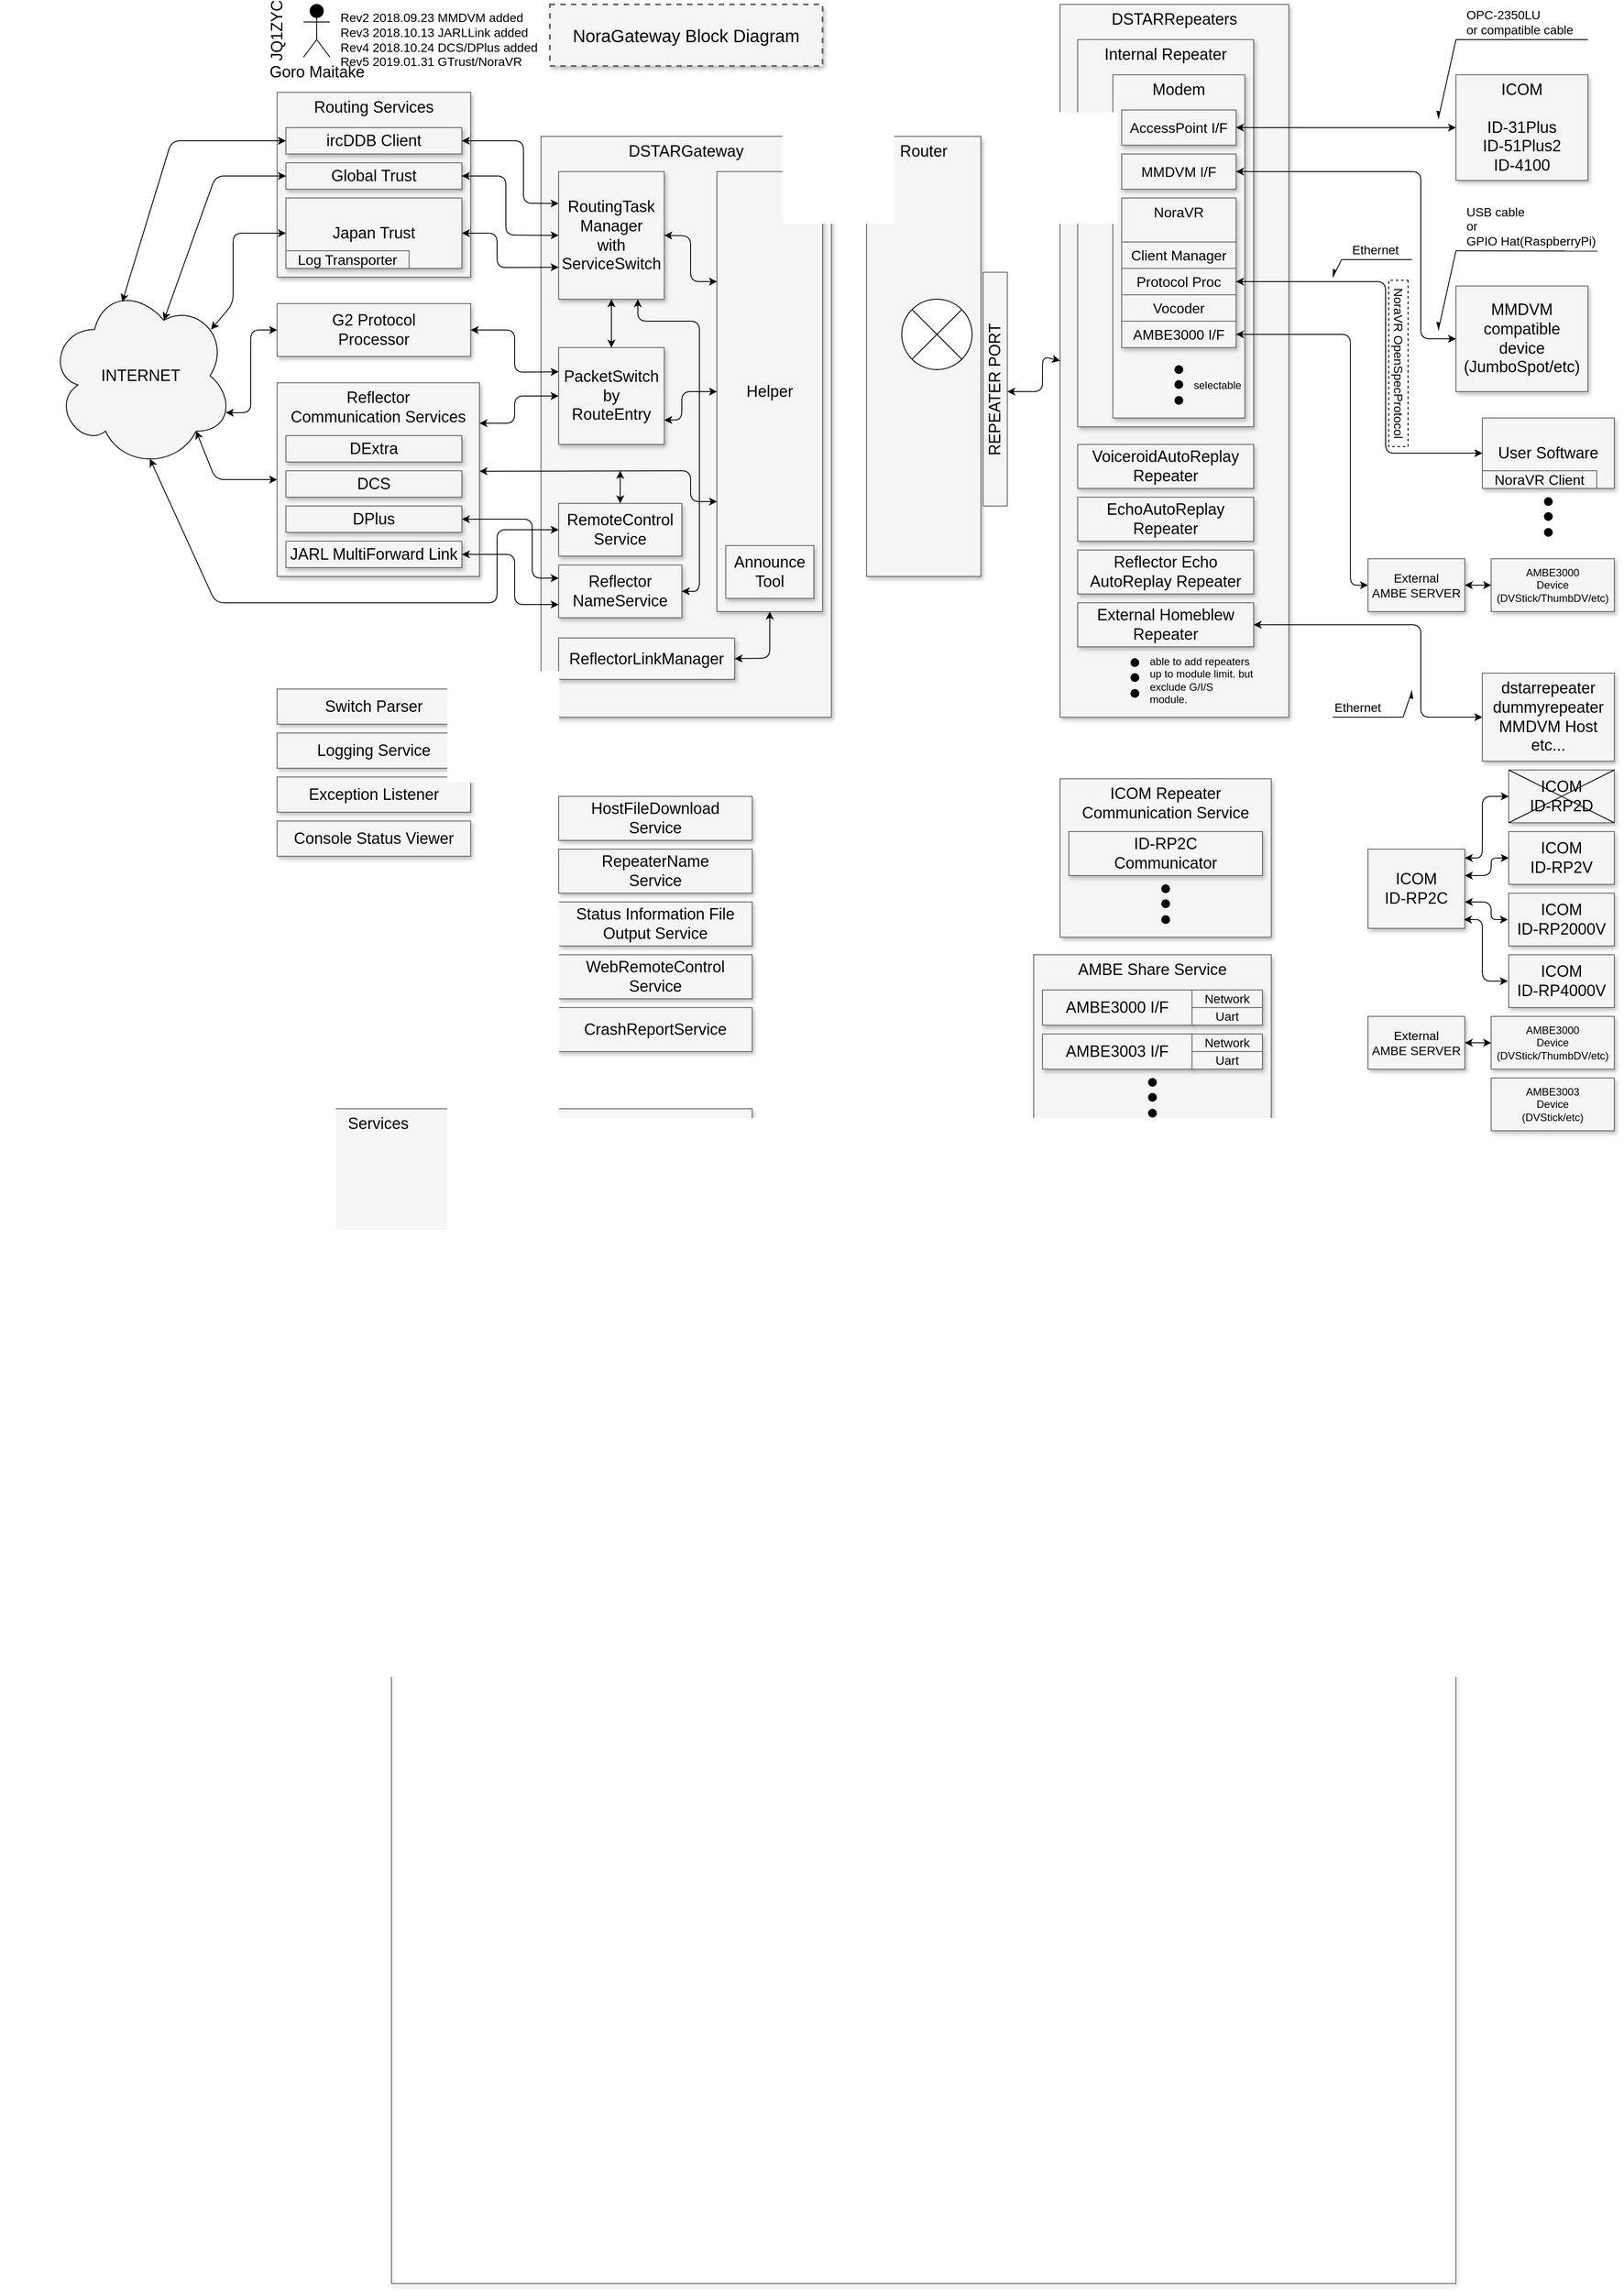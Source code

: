 <mxfile version="13.7.9" type="device"><diagram id="fB9SPFh7h43cy-LgVCCO" name="Page-1"><mxGraphModel dx="1718" dy="986" grid="1" gridSize="10" guides="1" tooltips="1" connect="1" arrows="1" fold="1" page="1" pageScale="1" pageWidth="1654" pageHeight="1169" math="0" shadow="0"><root><mxCell id="0"/><mxCell id="1" parent="0"/><mxCell id="DohIdb-p0SRx198ApVVP-111" value="Services" style="whiteSpace=wrap;html=1;shadow=1;fontSize=18;fillColor=#f5f5f5;strokeColor=#666666;verticalAlign=top;" parent="1" vertex="1"><mxGeometry x="620" y="1755" width="850" height="480" as="geometry"/></mxCell><mxCell id="DohIdb-p0SRx198ApVVP-1" value="Goro Maitake" style="shape=umlActor;verticalLabelPosition=bottom;labelBackgroundColor=#ffffff;verticalAlign=top;html=1;outlineConnect=0;fillColor=#000000;fontSize=18;align=center;" parent="1" vertex="1"><mxGeometry x="960" y="500" width="30" height="60" as="geometry"/></mxCell><mxCell id="DohIdb-p0SRx198ApVVP-2" value="" style="whiteSpace=wrap;html=1;shadow=1;fontSize=18;fillColor=none;strokeColor=#666666;" parent="1" vertex="1"><mxGeometry x="1060" y="2020" width="1210" height="1070" as="geometry"/></mxCell><mxCell id="DohIdb-p0SRx198ApVVP-3" value="DSTARRepeaters" style="whiteSpace=wrap;html=1;shadow=1;fontSize=18;fillColor=#f5f5f5;strokeColor=#666666;align=center;verticalAlign=top;" parent="1" vertex="1"><mxGeometry x="1820" y="500" width="260" height="810" as="geometry"/></mxCell><mxCell id="DohIdb-p0SRx198ApVVP-4" value="NoraGateway Block Diagram" style="whiteSpace=wrap;html=1;shadow=1;fontSize=20;fillColor=#f5f5f5;strokeColor=#666666;strokeWidth=2;dashed=1;" parent="1" vertex="1"><mxGeometry x="1240" y="500" width="310" height="70" as="geometry"/></mxCell><mxCell id="DohIdb-p0SRx198ApVVP-5" value="DSTARGateway" style="whiteSpace=wrap;html=1;shadow=1;fontSize=18;fillColor=#f5f5f5;strokeColor=#666666;verticalAlign=top;align=center;" parent="1" vertex="1"><mxGeometry x="1230" y="650" width="330" height="660" as="geometry"/></mxCell><mxCell id="DohIdb-p0SRx198ApVVP-6" value="Logging Service" style="whiteSpace=wrap;html=1;shadow=1;fontSize=18;fillColor=#f5f5f5;strokeColor=#666666;" parent="1" vertex="1"><mxGeometry x="930" y="1328" width="220" height="40" as="geometry"/></mxCell><mxCell id="DohIdb-p0SRx198ApVVP-7" value="G2 Protocol&lt;br&gt;Processor&lt;br&gt;" style="whiteSpace=wrap;html=1;shadow=1;fontSize=18;fillColor=#f5f5f5;strokeColor=#666666;" parent="1" vertex="1"><mxGeometry x="930" y="840" width="220" height="60" as="geometry"/></mxCell><mxCell id="DohIdb-p0SRx198ApVVP-8" value="Reflector &lt;br&gt;Communication Services" style="whiteSpace=wrap;html=1;shadow=1;fontSize=18;fillColor=#f5f5f5;strokeColor=#666666;align=center;verticalAlign=top;" parent="1" vertex="1"><mxGeometry x="930" y="930" width="230" height="220" as="geometry"/></mxCell><mxCell id="DohIdb-p0SRx198ApVVP-9" value="Internal Repeater" style="whiteSpace=wrap;html=1;shadow=1;fontSize=18;fillColor=#f5f5f5;strokeColor=#666666;verticalAlign=top;align=center;" parent="1" vertex="1"><mxGeometry x="1840" y="540" width="200" height="440" as="geometry"/></mxCell><mxCell id="DohIdb-p0SRx198ApVVP-10" value="DExtra" style="whiteSpace=wrap;html=1;shadow=1;fontSize=18;fillColor=#f5f5f5;strokeColor=#666666;" parent="1" vertex="1"><mxGeometry x="940" y="990" width="200" height="30" as="geometry"/></mxCell><mxCell id="DohIdb-p0SRx198ApVVP-11" value="" style="endArrow=classic;startArrow=classic;html=1;entryX=0;entryY=0.5;" parent="1" target="DohIdb-p0SRx198ApVVP-31" edge="1"><mxGeometry width="50" height="50" relative="1" as="geometry"><mxPoint x="1160" y="976" as="sourcePoint"/><mxPoint x="1210" y="1030" as="targetPoint"/><Array as="points"><mxPoint x="1200" y="976"/><mxPoint x="1200" y="945"/></Array></mxGeometry></mxCell><mxCell id="DohIdb-p0SRx198ApVVP-12" value="Exception Listener" style="whiteSpace=wrap;html=1;shadow=1;fontSize=18;fillColor=#f5f5f5;strokeColor=#666666;" parent="1" vertex="1"><mxGeometry x="930" y="1378" width="220" height="40" as="geometry"/></mxCell><mxCell id="DohIdb-p0SRx198ApVVP-13" value="INTERNET" style="ellipse;shape=cloud;whiteSpace=wrap;html=1;fillColor=#f5f5f5;align=center;fontSize=18;" parent="1" vertex="1"><mxGeometry x="670" y="817" width="210" height="210" as="geometry"/></mxCell><mxCell id="DohIdb-p0SRx198ApVVP-14" value="" style="endArrow=classic;startArrow=classic;html=1;fontSize=18;entryX=0;entryY=0.5;exitX=0.96;exitY=0.7;exitPerimeter=0;" parent="1" source="DohIdb-p0SRx198ApVVP-13" target="DohIdb-p0SRx198ApVVP-7" edge="1"><mxGeometry width="50" height="50" relative="1" as="geometry"><mxPoint x="820" y="765" as="sourcePoint"/><mxPoint x="900" y="710" as="targetPoint"/><Array as="points"><mxPoint x="900" y="964"/><mxPoint x="900" y="870"/></Array></mxGeometry></mxCell><mxCell id="DohIdb-p0SRx198ApVVP-15" value="" style="endArrow=classic;startArrow=classic;html=1;fontSize=18;exitX=0.8;exitY=0.8;exitPerimeter=0;entryX=0;entryY=0.5;" parent="1" source="DohIdb-p0SRx198ApVVP-13" target="DohIdb-p0SRx198ApVVP-8" edge="1"><mxGeometry width="50" height="50" relative="1" as="geometry"><mxPoint x="790" y="1060" as="sourcePoint"/><mxPoint x="900" y="1035" as="targetPoint"/><Array as="points"><mxPoint x="860" y="1040"/></Array></mxGeometry></mxCell><mxCell id="DohIdb-p0SRx198ApVVP-16" value="ReflectorLinkManager" style="whiteSpace=wrap;html=1;shadow=1;fontSize=18;fillColor=#f5f5f5;strokeColor=#666666;" parent="1" vertex="1"><mxGeometry x="1250" y="1220" width="200" height="47" as="geometry"/></mxCell><mxCell id="DohIdb-p0SRx198ApVVP-17" value="Helper" style="whiteSpace=wrap;html=1;shadow=1;fontSize=18;fillColor=#f5f5f5;strokeColor=#666666;" parent="1" vertex="1"><mxGeometry x="1430" y="690" width="120" height="500" as="geometry"/></mxCell><mxCell id="DohIdb-p0SRx198ApVVP-18" value="External Homeblew&lt;br&gt;Repeater&lt;br&gt;" style="whiteSpace=wrap;html=1;shadow=1;fontSize=18;fillColor=#f5f5f5;strokeColor=#666666;verticalAlign=middle;align=center;" parent="1" vertex="1"><mxGeometry x="1840" y="1180" width="200" height="50" as="geometry"/></mxCell><mxCell id="DohIdb-p0SRx198ApVVP-19" value="" style="endArrow=classic;startArrow=classic;html=1;fontSize=18;exitX=1;exitY=0.5;entryX=0;entryY=0.25;" parent="1" source="DohIdb-p0SRx198ApVVP-7" target="DohIdb-p0SRx198ApVVP-31" edge="1"><mxGeometry width="50" height="50" relative="1" as="geometry"><mxPoint x="1170" y="1050" as="sourcePoint"/><mxPoint x="1200" y="1095" as="targetPoint"/><Array as="points"><mxPoint x="1200" y="870"/><mxPoint x="1200" y="918"/></Array></mxGeometry></mxCell><mxCell id="DohIdb-p0SRx198ApVVP-20" value="Routing Services&lt;br&gt;" style="whiteSpace=wrap;html=1;shadow=1;fontSize=18;fillColor=#f5f5f5;strokeColor=#666666;verticalAlign=top;" parent="1" vertex="1"><mxGeometry x="930" y="600" width="220" height="210" as="geometry"/></mxCell><mxCell id="DohIdb-p0SRx198ApVVP-21" value="Japan Trust" style="whiteSpace=wrap;html=1;shadow=1;fontSize=18;fillColor=#f5f5f5;strokeColor=#666666;" parent="1" vertex="1"><mxGeometry x="940" y="720" width="200" height="80" as="geometry"/></mxCell><mxCell id="DohIdb-p0SRx198ApVVP-22" value="Global Trust" style="whiteSpace=wrap;html=1;shadow=1;fontSize=18;fillColor=#f5f5f5;strokeColor=#666666;" parent="1" vertex="1"><mxGeometry x="940" y="680" width="200" height="30" as="geometry"/></mxCell><mxCell id="DohIdb-p0SRx198ApVVP-23" value="" style="endArrow=classic;startArrow=classic;html=1;fontSize=18;entryX=0;entryY=0.5;exitX=0.88;exitY=0.25;exitPerimeter=0;" parent="1" source="DohIdb-p0SRx198ApVVP-13" target="DohIdb-p0SRx198ApVVP-21" edge="1"><mxGeometry width="50" height="50" relative="1" as="geometry"><mxPoint x="800" y="840" as="sourcePoint"/><mxPoint x="850" y="790" as="targetPoint"/><Array as="points"><mxPoint x="880" y="840"/><mxPoint x="880" y="760"/></Array></mxGeometry></mxCell><mxCell id="DohIdb-p0SRx198ApVVP-24" value="" style="endArrow=classic;startArrow=classic;html=1;fontSize=18;entryX=0;entryY=0.5;exitX=0.625;exitY=0.2;exitPerimeter=0;exitDx=0;exitDy=0;" parent="1" source="DohIdb-p0SRx198ApVVP-13" target="DohIdb-p0SRx198ApVVP-22" edge="1"><mxGeometry width="50" height="50" relative="1" as="geometry"><mxPoint x="780" y="780" as="sourcePoint"/><mxPoint x="830" y="730" as="targetPoint"/><Array as="points"><mxPoint x="860" y="695"/></Array></mxGeometry></mxCell><mxCell id="DohIdb-p0SRx198ApVVP-25" value="" style="endArrow=classic;startArrow=classic;html=1;fontSize=18;exitX=1;exitY=0.5;entryX=0;entryY=0.5;entryDx=0;entryDy=0;" parent="1" source="DohIdb-p0SRx198ApVVP-22" target="DohIdb-p0SRx198ApVVP-28" edge="1"><mxGeometry width="50" height="50" relative="1" as="geometry"><mxPoint x="1170" y="660" as="sourcePoint"/><mxPoint x="1220" y="610" as="targetPoint"/><Array as="points"><mxPoint x="1190" y="695"/><mxPoint x="1190" y="762"/></Array></mxGeometry></mxCell><mxCell id="DohIdb-p0SRx198ApVVP-26" value="" style="endArrow=classic;startArrow=classic;html=1;fontSize=18;exitX=1;exitY=0.5;entryX=0;entryY=0.75;" parent="1" source="DohIdb-p0SRx198ApVVP-21" target="DohIdb-p0SRx198ApVVP-28" edge="1"><mxGeometry width="50" height="50" relative="1" as="geometry"><mxPoint x="1170" y="860" as="sourcePoint"/><mxPoint x="1200" y="765" as="targetPoint"/><Array as="points"><mxPoint x="1180" y="760"/><mxPoint x="1180" y="799"/></Array></mxGeometry></mxCell><mxCell id="DohIdb-p0SRx198ApVVP-27" value="ICOM&lt;br&gt;&lt;br&gt;ID-31Plus&lt;br&gt;ID-51Plus2&lt;br&gt;ID-4100&lt;br&gt;" style="whiteSpace=wrap;html=1;shadow=1;fontSize=18;fillColor=#f5f5f5;strokeColor=#666666;" parent="1" vertex="1"><mxGeometry x="2270" y="580" width="150" height="120" as="geometry"/></mxCell><mxCell id="DohIdb-p0SRx198ApVVP-28" value="RoutingTask&lt;br&gt;Manager&lt;br&gt;with&lt;br&gt;ServiceSwitch&lt;br&gt;" style="whiteSpace=wrap;html=1;shadow=1;fontSize=18;fillColor=#f5f5f5;strokeColor=#666666;" parent="1" vertex="1"><mxGeometry x="1250" y="690" width="120" height="145" as="geometry"/></mxCell><mxCell id="DohIdb-p0SRx198ApVVP-29" value="EchoAutoReplay&lt;br&gt;Repeater&lt;br&gt;" style="whiteSpace=wrap;html=1;shadow=1;fontSize=18;fillColor=#f5f5f5;strokeColor=#666666;verticalAlign=middle;align=center;" parent="1" vertex="1"><mxGeometry x="1840" y="1060" width="200" height="50" as="geometry"/></mxCell><mxCell id="DohIdb-p0SRx198ApVVP-30" value="VoiceroidAutoReplay&lt;br&gt;Repeater&lt;br&gt;" style="whiteSpace=wrap;html=1;shadow=1;fontSize=18;fillColor=#f5f5f5;strokeColor=#666666;verticalAlign=middle;align=center;" parent="1" vertex="1"><mxGeometry x="1840" y="1000" width="200" height="50" as="geometry"/></mxCell><mxCell id="DohIdb-p0SRx198ApVVP-31" value="PacketSwitch&lt;br&gt;by&lt;br&gt;RouteEntry&lt;br&gt;" style="whiteSpace=wrap;html=1;shadow=1;fontSize=18;fillColor=#f5f5f5;strokeColor=#666666;" parent="1" vertex="1"><mxGeometry x="1250" y="890" width="120" height="110" as="geometry"/></mxCell><mxCell id="DohIdb-p0SRx198ApVVP-32" value="" style="endArrow=classic;startArrow=classic;html=1;fontSize=18;exitX=1;exitY=0.5;entryX=0;entryY=0.25;" parent="1" source="DohIdb-p0SRx198ApVVP-28" target="DohIdb-p0SRx198ApVVP-17" edge="1"><mxGeometry width="50" height="50" relative="1" as="geometry"><mxPoint x="1420" y="700" as="sourcePoint"/><mxPoint x="1470" y="650" as="targetPoint"/><Array as="points"><mxPoint x="1400" y="763"/><mxPoint x="1400" y="815"/></Array></mxGeometry></mxCell><mxCell id="DohIdb-p0SRx198ApVVP-33" value="" style="endArrow=classic;startArrow=classic;html=1;fontSize=18;exitX=0.5;exitY=0;entryX=0.5;entryY=1;" parent="1" source="DohIdb-p0SRx198ApVVP-31" target="DohIdb-p0SRx198ApVVP-28" edge="1"><mxGeometry width="50" height="50" relative="1" as="geometry"><mxPoint x="1320" y="860" as="sourcePoint"/><mxPoint x="1370" y="810" as="targetPoint"/></mxGeometry></mxCell><mxCell id="DohIdb-p0SRx198ApVVP-34" value="" style="endArrow=classic;startArrow=classic;html=1;fontSize=18;exitX=1;exitY=0.75;" parent="1" source="DohIdb-p0SRx198ApVVP-31" edge="1"><mxGeometry width="50" height="50" relative="1" as="geometry"><mxPoint x="1410" y="930" as="sourcePoint"/><mxPoint x="1430" y="940" as="targetPoint"/><Array as="points"><mxPoint x="1390" y="972"/><mxPoint x="1390" y="940"/></Array></mxGeometry></mxCell><mxCell id="DohIdb-p0SRx198ApVVP-35" value="" style="ellipse;whiteSpace=wrap;html=1;aspect=fixed;fillColor=#000000;fontSize=18;align=center;strokeColor=none;" parent="1" vertex="1"><mxGeometry x="1900" y="1243" width="10" height="10" as="geometry"/></mxCell><mxCell id="DohIdb-p0SRx198ApVVP-36" value="" style="ellipse;whiteSpace=wrap;html=1;aspect=fixed;fillColor=#000000;fontSize=18;align=center;strokeColor=none;" parent="1" vertex="1"><mxGeometry x="1900" y="1260" width="10" height="10" as="geometry"/></mxCell><mxCell id="DohIdb-p0SRx198ApVVP-37" value="" style="ellipse;whiteSpace=wrap;html=1;aspect=fixed;fillColor=#000000;fontSize=18;align=center;strokeColor=none;" parent="1" vertex="1"><mxGeometry x="1900" y="1278" width="10" height="10" as="geometry"/></mxCell><mxCell id="DohIdb-p0SRx198ApVVP-38" value="ICOM&lt;br&gt;ID-RP2C" style="whiteSpace=wrap;html=1;shadow=1;fontSize=18;fillColor=#f5f5f5;strokeColor=#666666;" parent="1" vertex="1"><mxGeometry x="2170" y="1460" width="110" height="90" as="geometry"/></mxCell><mxCell id="DohIdb-p0SRx198ApVVP-39" value="Modem" style="whiteSpace=wrap;html=1;shadow=1;fontSize=18;fillColor=#f5f5f5;strokeColor=#666666;verticalAlign=top;" parent="1" vertex="1"><mxGeometry x="1880" y="580" width="150" height="390" as="geometry"/></mxCell><mxCell id="DohIdb-p0SRx198ApVVP-40" value="AccessPoint I/F&lt;br style=&quot;font-size: 16px;&quot;&gt;" style="whiteSpace=wrap;html=1;shadow=1;fontSize=16;fillColor=#f5f5f5;strokeColor=#666666;" parent="1" vertex="1"><mxGeometry x="1890" y="620" width="130" height="40" as="geometry"/></mxCell><mxCell id="DohIdb-p0SRx198ApVVP-41" value="" style="ellipse;whiteSpace=wrap;html=1;aspect=fixed;fillColor=#000000;fontSize=18;align=center;strokeColor=none;" parent="1" vertex="1"><mxGeometry x="1950" y="910" width="10" height="10" as="geometry"/></mxCell><mxCell id="DohIdb-p0SRx198ApVVP-42" value="" style="ellipse;whiteSpace=wrap;html=1;aspect=fixed;fillColor=#000000;fontSize=18;align=center;strokeColor=none;" parent="1" vertex="1"><mxGeometry x="1950" y="927" width="10" height="10" as="geometry"/></mxCell><mxCell id="DohIdb-p0SRx198ApVVP-43" value="" style="ellipse;whiteSpace=wrap;html=1;aspect=fixed;fillColor=#000000;fontSize=18;align=center;strokeColor=none;direction=west;" parent="1" vertex="1"><mxGeometry x="1950" y="945" width="10" height="10" as="geometry"/></mxCell><mxCell id="DohIdb-p0SRx198ApVVP-44" value="" style="endArrow=classic;startArrow=classic;html=1;fontSize=18;exitX=1;exitY=0.5;entryX=0;entryY=0.5;" parent="1" source="DohIdb-p0SRx198ApVVP-40" target="DohIdb-p0SRx198ApVVP-27" edge="1"><mxGeometry width="50" height="50" relative="1" as="geometry"><mxPoint x="2140" y="660" as="sourcePoint"/><mxPoint x="2190" y="610" as="targetPoint"/></mxGeometry></mxCell><mxCell id="DohIdb-p0SRx198ApVVP-45" value="dstarrepeater&lt;br&gt;dummyrepeater&lt;br&gt;MMDVM Host&lt;br&gt;etc...&lt;br&gt;" style="whiteSpace=wrap;html=1;shadow=1;fontSize=18;fillColor=#f5f5f5;strokeColor=#666666;" parent="1" vertex="1"><mxGeometry x="2300" y="1260" width="150" height="100" as="geometry"/></mxCell><mxCell id="DohIdb-p0SRx198ApVVP-46" value="" style="endArrow=classic;startArrow=classic;html=1;fontSize=18;exitX=1;exitY=0.5;entryX=0;entryY=0.5;" parent="1" source="DohIdb-p0SRx198ApVVP-18" target="DohIdb-p0SRx198ApVVP-45" edge="1"><mxGeometry width="50" height="50" relative="1" as="geometry"><mxPoint x="2230" y="1050" as="sourcePoint"/><mxPoint x="2280" y="1000" as="targetPoint"/><Array as="points"><mxPoint x="2230" y="1205"/><mxPoint x="2230" y="1310"/></Array></mxGeometry></mxCell><mxCell id="DohIdb-p0SRx198ApVVP-47" value="" style="endArrow=classic;startArrow=classic;html=1;fontSize=18;entryX=0;entryY=0.5;" parent="1" target="DohIdb-p0SRx198ApVVP-3" edge="1"><mxGeometry width="50" height="50" relative="1" as="geometry"><mxPoint x="1760" y="940" as="sourcePoint"/><mxPoint x="1810" y="850" as="targetPoint"/><Array as="points"><mxPoint x="1800" y="940"/><mxPoint x="1800" y="900"/></Array></mxGeometry></mxCell><mxCell id="DohIdb-p0SRx198ApVVP-48" value="OPC-2350LU&lt;br style=&quot;font-size: 14px&quot;&gt;or compatible cable&lt;br style=&quot;font-size: 14px&quot;&gt;" style="text;html=1;strokeColor=none;fillColor=none;align=left;verticalAlign=bottom;whiteSpace=wrap;rounded=0;fontSize=14;" parent="1" vertex="1"><mxGeometry x="2280" y="500" width="140" height="40" as="geometry"/></mxCell><mxCell id="DohIdb-p0SRx198ApVVP-49" value="RemoteControl&lt;br&gt;Service" style="whiteSpace=wrap;html=1;shadow=1;fontSize=18;fillColor=#f5f5f5;strokeColor=#666666;" parent="1" vertex="1"><mxGeometry x="1250" y="1067" width="140" height="60" as="geometry"/></mxCell><mxCell id="DohIdb-p0SRx198ApVVP-50" value="Reflector&lt;br&gt;NameService" style="whiteSpace=wrap;html=1;shadow=1;fontSize=18;fillColor=#f5f5f5;strokeColor=#666666;" parent="1" vertex="1"><mxGeometry x="1250" y="1137" width="140" height="60" as="geometry"/></mxCell><mxCell id="DohIdb-p0SRx198ApVVP-51" value="" style="endArrow=classic;startArrow=classic;html=1;fontSize=18;entryX=0.5;entryY=1;exitX=1;exitY=0.5;" parent="1" source="DohIdb-p0SRx198ApVVP-16" target="DohIdb-p0SRx198ApVVP-17" edge="1"><mxGeometry width="50" height="50" relative="1" as="geometry"><mxPoint x="1420" y="1262" as="sourcePoint"/><mxPoint x="1470" y="1212" as="targetPoint"/><Array as="points"><mxPoint x="1490" y="1243"/></Array></mxGeometry></mxCell><mxCell id="DohIdb-p0SRx198ApVVP-52" value="Ethernet" style="text;html=1;strokeColor=none;fillColor=none;align=left;verticalAlign=bottom;whiteSpace=wrap;rounded=0;fontSize=14;" parent="1" vertex="1"><mxGeometry x="2130" y="1290" width="80" height="20" as="geometry"/></mxCell><mxCell id="DohIdb-p0SRx198ApVVP-53" value="" style="endArrow=classic;startArrow=classic;html=1;fontSize=18;exitX=1;exitY=0.5;entryX=0.75;entryY=1;" parent="1" source="DohIdb-p0SRx198ApVVP-50" target="DohIdb-p0SRx198ApVVP-28" edge="1"><mxGeometry width="50" height="50" relative="1" as="geometry"><mxPoint x="1410" y="1060" as="sourcePoint"/><mxPoint x="1460" y="1010" as="targetPoint"/><Array as="points"><mxPoint x="1410" y="1167"/><mxPoint x="1410" y="860"/><mxPoint x="1340" y="860"/></Array></mxGeometry></mxCell><mxCell id="DohIdb-p0SRx198ApVVP-54" value="Switch Parser" style="whiteSpace=wrap;html=1;shadow=1;fontSize=18;fillColor=#f5f5f5;strokeColor=#666666;" parent="1" vertex="1"><mxGeometry x="930" y="1278" width="220" height="40" as="geometry"/></mxCell><mxCell id="DohIdb-p0SRx198ApVVP-55" value="Console Status Viewer" style="whiteSpace=wrap;html=1;shadow=1;fontSize=18;fillColor=#f5f5f5;strokeColor=#666666;" parent="1" vertex="1"><mxGeometry x="930" y="1428" width="220" height="40" as="geometry"/></mxCell><mxCell id="DohIdb-p0SRx198ApVVP-56" value="JQ1ZYC" style="text;html=1;strokeColor=none;fillColor=none;align=center;verticalAlign=middle;whiteSpace=wrap;rounded=0;fontSize=18;rotation=-90;" parent="1" vertex="1"><mxGeometry x="897.5" y="520" width="65" height="20" as="geometry"/></mxCell><mxCell id="DohIdb-p0SRx198ApVVP-57" value="Rev2 2018.09.23 MMDVM added&lt;br&gt;Rev3 2018.10.13 JARLLink added&lt;br&gt;Rev4 2018.10.24 DCS/DPlus added&lt;br&gt;Rev5 2019.01.31 GTrust/NoraVR&lt;br&gt;" style="text;html=1;strokeColor=none;fillColor=none;align=left;verticalAlign=top;whiteSpace=wrap;rounded=0;fontSize=14;" parent="1" vertex="1"><mxGeometry x="1000" y="500" width="230" height="70" as="geometry"/></mxCell><mxCell id="DohIdb-p0SRx198ApVVP-58" value="" style="endArrow=classic;startArrow=classic;html=1;fontSize=18;entryX=0;entryY=0.5;exitX=0.55;exitY=0.95;exitPerimeter=0;" parent="1" source="DohIdb-p0SRx198ApVVP-13" target="DohIdb-p0SRx198ApVVP-49" edge="1"><mxGeometry width="50" height="50" relative="1" as="geometry"><mxPoint x="970" y="1210" as="sourcePoint"/><mxPoint x="1020" y="1160" as="targetPoint"/><Array as="points"><mxPoint x="860" y="1180"/><mxPoint x="1180" y="1180"/><mxPoint x="1180" y="1097"/></Array></mxGeometry></mxCell><mxCell id="DohIdb-p0SRx198ApVVP-59" value="" style="endArrow=classic;startArrow=classic;html=1;exitX=1;exitY=0.457;entryX=0;entryY=0.75;exitPerimeter=0;" parent="1" source="DohIdb-p0SRx198ApVVP-8" target="DohIdb-p0SRx198ApVVP-17" edge="1"><mxGeometry width="50" height="50" relative="1" as="geometry"><mxPoint x="1200" y="1060" as="sourcePoint"/><mxPoint x="1250" y="1010" as="targetPoint"/><Array as="points"><mxPoint x="1400" y="1030"/><mxPoint x="1400" y="1065"/></Array></mxGeometry></mxCell><mxCell id="DohIdb-p0SRx198ApVVP-60" value="" style="endArrow=classic;startArrow=classic;html=1;exitX=0.5;exitY=0;" parent="1" source="DohIdb-p0SRx198ApVVP-49" edge="1"><mxGeometry width="50" height="50" relative="1" as="geometry"><mxPoint x="1300" y="1070" as="sourcePoint"/><mxPoint x="1320" y="1030" as="targetPoint"/></mxGeometry></mxCell><mxCell id="DohIdb-p0SRx198ApVVP-61" value="able to add repeaters up to module limit. but exclude G/I/S module." style="text;html=1;strokeColor=none;fillColor=none;align=left;verticalAlign=middle;whiteSpace=wrap;rounded=0;" parent="1" vertex="1"><mxGeometry x="1920" y="1240" width="120" height="56" as="geometry"/></mxCell><mxCell id="DohIdb-p0SRx198ApVVP-62" value="selectable" style="text;html=1;strokeColor=none;fillColor=none;align=left;verticalAlign=middle;whiteSpace=wrap;rounded=0;" parent="1" vertex="1"><mxGeometry x="1970" y="910" width="55" height="46" as="geometry"/></mxCell><mxCell id="DohIdb-p0SRx198ApVVP-63" value="MMDVM&lt;br&gt;compatible&lt;br&gt;device&lt;br&gt;(JumboSpot/etc)&lt;br&gt;" style="whiteSpace=wrap;html=1;shadow=1;fontSize=18;fillColor=#f5f5f5;strokeColor=#666666;" parent="1" vertex="1"><mxGeometry x="2270" y="820" width="150" height="120" as="geometry"/></mxCell><mxCell id="DohIdb-p0SRx198ApVVP-64" value="" style="endArrow=none;html=1;" parent="1" edge="1"><mxGeometry width="50" height="50" relative="1" as="geometry"><mxPoint x="2270" y="540" as="sourcePoint"/><mxPoint x="2420" y="540" as="targetPoint"/></mxGeometry></mxCell><mxCell id="DohIdb-p0SRx198ApVVP-65" value="" style="endArrow=none;html=1;startArrow=async;startFill=1;" parent="1" edge="1"><mxGeometry width="50" height="50" relative="1" as="geometry"><mxPoint x="2250" y="630" as="sourcePoint"/><mxPoint x="2270" y="540" as="targetPoint"/></mxGeometry></mxCell><mxCell id="DohIdb-p0SRx198ApVVP-66" value="" style="endArrow=none;html=1;" parent="1" edge="1"><mxGeometry width="50" height="50" relative="1" as="geometry"><mxPoint x="2130" y="1310" as="sourcePoint"/><mxPoint x="2210" y="1310" as="targetPoint"/></mxGeometry></mxCell><mxCell id="DohIdb-p0SRx198ApVVP-67" value="" style="endArrow=none;html=1;startArrow=async;startFill=1;" parent="1" edge="1"><mxGeometry width="50" height="50" relative="1" as="geometry"><mxPoint x="2220" y="1280" as="sourcePoint"/><mxPoint x="2210" y="1310" as="targetPoint"/></mxGeometry></mxCell><mxCell id="DohIdb-p0SRx198ApVVP-68" value="Announce&lt;br&gt;Tool&lt;br&gt;" style="whiteSpace=wrap;html=1;shadow=1;fontSize=18;fillColor=#f5f5f5;strokeColor=#666666;" parent="1" vertex="1"><mxGeometry x="1440" y="1115" width="100" height="60" as="geometry"/></mxCell><mxCell id="DohIdb-p0SRx198ApVVP-69" value="Log Transporter" style="whiteSpace=wrap;html=1;shadow=0;fontSize=16;fillColor=#f5f5f5;strokeColor=#666666;" parent="1" vertex="1"><mxGeometry x="940" y="780" width="140" height="20" as="geometry"/></mxCell><mxCell id="DohIdb-p0SRx198ApVVP-70" value="Status Information File Output Service" style="whiteSpace=wrap;html=1;shadow=1;fontSize=18;fillColor=#f5f5f5;strokeColor=#666666;" parent="1" vertex="1"><mxGeometry x="1250" y="1520" width="220" height="50" as="geometry"/></mxCell><mxCell id="DohIdb-p0SRx198ApVVP-71" value="Reflector Echo&lt;br&gt;AutoReplay Repeater&lt;br&gt;" style="whiteSpace=wrap;html=1;shadow=1;fontSize=18;fillColor=#f5f5f5;strokeColor=#666666;verticalAlign=middle;align=center;" parent="1" vertex="1"><mxGeometry x="1840" y="1120" width="200" height="50" as="geometry"/></mxCell><mxCell id="DohIdb-p0SRx198ApVVP-72" value="MMDVM I/F&lt;br style=&quot;font-size: 16px;&quot;&gt;" style="whiteSpace=wrap;html=1;shadow=1;fontSize=16;fillColor=#f5f5f5;strokeColor=#666666;" parent="1" vertex="1"><mxGeometry x="1890" y="670" width="130" height="40" as="geometry"/></mxCell><mxCell id="DohIdb-p0SRx198ApVVP-73" value="USB cable&lt;br&gt;or&lt;br&gt;GPIO Hat(RaspberryPi)&lt;br style=&quot;font-size: 14px&quot;&gt;" style="text;html=1;strokeColor=none;fillColor=none;align=left;verticalAlign=bottom;whiteSpace=wrap;rounded=0;fontSize=14;" parent="1" vertex="1"><mxGeometry x="2280" y="710" width="180" height="70" as="geometry"/></mxCell><mxCell id="DohIdb-p0SRx198ApVVP-74" value="" style="endArrow=none;html=1;entryX=0.839;entryY=1;entryPerimeter=0;" parent="1" edge="1"><mxGeometry width="50" height="50" relative="1" as="geometry"><mxPoint x="2270" y="780" as="sourcePoint"/><mxPoint x="2431.138" y="780.276" as="targetPoint"/></mxGeometry></mxCell><mxCell id="DohIdb-p0SRx198ApVVP-75" value="" style="endArrow=none;html=1;startArrow=async;startFill=1;" parent="1" edge="1"><mxGeometry width="50" height="50" relative="1" as="geometry"><mxPoint x="2250" y="870" as="sourcePoint"/><mxPoint x="2270" y="780" as="targetPoint"/></mxGeometry></mxCell><mxCell id="DohIdb-p0SRx198ApVVP-76" value="JARL MultiForward Link" style="whiteSpace=wrap;html=1;shadow=1;fontSize=18;fillColor=#f5f5f5;strokeColor=#666666;" parent="1" vertex="1"><mxGeometry x="940" y="1110" width="200" height="30" as="geometry"/></mxCell><mxCell id="DohIdb-p0SRx198ApVVP-77" value="" style="endArrow=classic;startArrow=classic;html=1;entryX=0;entryY=0.75;startFill=1;exitX=1;exitY=0.5;" parent="1" source="DohIdb-p0SRx198ApVVP-76" target="DohIdb-p0SRx198ApVVP-50" edge="1"><mxGeometry width="50" height="50" relative="1" as="geometry"><mxPoint x="1180" y="1125" as="sourcePoint"/><mxPoint x="1430" y="1080" as="targetPoint"/><Array as="points"><mxPoint x="1200" y="1125"/><mxPoint x="1200" y="1182"/></Array></mxGeometry></mxCell><mxCell id="DohIdb-p0SRx198ApVVP-78" value="DCS" style="whiteSpace=wrap;html=1;shadow=1;fontSize=18;fillColor=#f5f5f5;strokeColor=#666666;" parent="1" vertex="1"><mxGeometry x="940" y="1030" width="200" height="30" as="geometry"/></mxCell><mxCell id="DohIdb-p0SRx198ApVVP-79" value="DPlus" style="whiteSpace=wrap;html=1;shadow=1;fontSize=18;fillColor=#f5f5f5;strokeColor=#666666;" parent="1" vertex="1"><mxGeometry x="940" y="1070" width="200" height="30" as="geometry"/></mxCell><mxCell id="DohIdb-p0SRx198ApVVP-80" value="" style="endArrow=classic;startArrow=classic;html=1;exitX=1;exitY=0.5;startFill=1;endFill=1;entryX=0;entryY=0.25;" parent="1" source="DohIdb-p0SRx198ApVVP-79" target="DohIdb-p0SRx198ApVVP-50" edge="1"><mxGeometry width="50" height="50" relative="1" as="geometry"><mxPoint x="1150" y="1135" as="sourcePoint"/><mxPoint x="1180" y="1120" as="targetPoint"/><Array as="points"><mxPoint x="1220" y="1085"/><mxPoint x="1220" y="1152"/></Array></mxGeometry></mxCell><mxCell id="DohIdb-p0SRx198ApVVP-81" value="ircDDB Client" style="whiteSpace=wrap;html=1;shadow=1;fontSize=18;fillColor=#f5f5f5;strokeColor=#666666;" parent="1" vertex="1"><mxGeometry x="940" y="640" width="200" height="30" as="geometry"/></mxCell><mxCell id="DohIdb-p0SRx198ApVVP-82" value="" style="endArrow=classic;startArrow=classic;html=1;exitX=1;exitY=0.5;exitDx=0;exitDy=0;entryX=0;entryY=0.25;entryDx=0;entryDy=0;" parent="1" source="DohIdb-p0SRx198ApVVP-81" target="DohIdb-p0SRx198ApVVP-28" edge="1"><mxGeometry width="50" height="50" relative="1" as="geometry"><mxPoint x="1210" y="650" as="sourcePoint"/><mxPoint x="1260" y="600" as="targetPoint"/><Array as="points"><mxPoint x="1210" y="655"/><mxPoint x="1210" y="726"/></Array></mxGeometry></mxCell><mxCell id="DohIdb-p0SRx198ApVVP-83" value="" style="endArrow=classic;startArrow=classic;html=1;entryX=0;entryY=0.5;entryDx=0;entryDy=0;exitX=0.4;exitY=0.1;exitDx=0;exitDy=0;exitPerimeter=0;" parent="1" source="DohIdb-p0SRx198ApVVP-13" target="DohIdb-p0SRx198ApVVP-81" edge="1"><mxGeometry width="50" height="50" relative="1" as="geometry"><mxPoint x="810" y="730" as="sourcePoint"/><mxPoint x="860" y="680" as="targetPoint"/><Array as="points"><mxPoint x="810" y="655"/></Array></mxGeometry></mxCell><mxCell id="DohIdb-p0SRx198ApVVP-84" value="NoraVR&lt;br style=&quot;font-size: 16px&quot;&gt;" style="whiteSpace=wrap;html=1;shadow=1;fontSize=16;fillColor=#f5f5f5;strokeColor=#666666;verticalAlign=top;" parent="1" vertex="1"><mxGeometry x="1890" y="720" width="130" height="170" as="geometry"/></mxCell><mxCell id="DohIdb-p0SRx198ApVVP-85" value="" style="endArrow=classic;startArrow=classic;html=1;entryX=0;entryY=0.5;entryDx=0;entryDy=0;exitX=1;exitY=0.5;exitDx=0;exitDy=0;" parent="1" source="DohIdb-p0SRx198ApVVP-72" target="DohIdb-p0SRx198ApVVP-63" edge="1"><mxGeometry width="50" height="50" relative="1" as="geometry"><mxPoint x="2140" y="790" as="sourcePoint"/><mxPoint x="2190" y="740" as="targetPoint"/><Array as="points"><mxPoint x="2230" y="690"/><mxPoint x="2230" y="880"/></Array></mxGeometry></mxCell><mxCell id="DohIdb-p0SRx198ApVVP-86" value="User Software&lt;br&gt;" style="whiteSpace=wrap;html=1;shadow=1;fontSize=18;fillColor=#f5f5f5;strokeColor=#666666;" parent="1" vertex="1"><mxGeometry x="2300" y="970" width="150" height="80" as="geometry"/></mxCell><mxCell id="DohIdb-p0SRx198ApVVP-87" value="Vocoder" style="whiteSpace=wrap;html=1;shadow=0;fontSize=16;fillColor=#f5f5f5;strokeColor=#666666;" parent="1" vertex="1"><mxGeometry x="1890" y="830" width="130" height="30" as="geometry"/></mxCell><mxCell id="DohIdb-p0SRx198ApVVP-88" value="AMBE3000 I/F" style="whiteSpace=wrap;html=1;shadow=0;fontSize=16;fillColor=#f5f5f5;strokeColor=#666666;" parent="1" vertex="1"><mxGeometry x="1890" y="860" width="130" height="30" as="geometry"/></mxCell><mxCell id="DohIdb-p0SRx198ApVVP-89" value="Client Manager" style="whiteSpace=wrap;html=1;shadow=0;fontSize=16;fillColor=#f5f5f5;strokeColor=#666666;" parent="1" vertex="1"><mxGeometry x="1890" y="770" width="130" height="30" as="geometry"/></mxCell><mxCell id="DohIdb-p0SRx198ApVVP-90" value="Protocol Proc" style="whiteSpace=wrap;html=1;shadow=0;fontSize=16;fillColor=#f5f5f5;strokeColor=#666666;" parent="1" vertex="1"><mxGeometry x="1890" y="800" width="130" height="30" as="geometry"/></mxCell><mxCell id="DohIdb-p0SRx198ApVVP-91" value="" style="ellipse;whiteSpace=wrap;html=1;aspect=fixed;fillColor=#000000;fontSize=18;align=center;strokeColor=none;" parent="1" vertex="1"><mxGeometry x="2370" y="1060" width="10" height="10" as="geometry"/></mxCell><mxCell id="DohIdb-p0SRx198ApVVP-92" value="" style="ellipse;whiteSpace=wrap;html=1;aspect=fixed;fillColor=#000000;fontSize=18;align=center;strokeColor=none;" parent="1" vertex="1"><mxGeometry x="2370" y="1077" width="10" height="10" as="geometry"/></mxCell><mxCell id="DohIdb-p0SRx198ApVVP-93" value="" style="ellipse;whiteSpace=wrap;html=1;aspect=fixed;fillColor=#000000;fontSize=18;align=center;strokeColor=none;direction=west;" parent="1" vertex="1"><mxGeometry x="2370" y="1095" width="10" height="10" as="geometry"/></mxCell><mxCell id="DohIdb-p0SRx198ApVVP-94" value="" style="endArrow=classic;startArrow=classic;html=1;fontSize=16;entryX=0;entryY=0.5;entryDx=0;entryDy=0;exitX=1;exitY=0.5;exitDx=0;exitDy=0;" parent="1" source="DohIdb-p0SRx198ApVVP-90" target="DohIdb-p0SRx198ApVVP-86" edge="1"><mxGeometry width="50" height="50" relative="1" as="geometry"><mxPoint x="2170" y="990" as="sourcePoint"/><mxPoint x="2220" y="940" as="targetPoint"/><Array as="points"><mxPoint x="2190" y="815"/><mxPoint x="2190" y="1010"/></Array></mxGeometry></mxCell><mxCell id="DohIdb-p0SRx198ApVVP-95" value="External&lt;br style=&quot;font-size: 14px;&quot;&gt;AMBE SERVER&lt;br style=&quot;font-size: 14px;&quot;&gt;" style="whiteSpace=wrap;html=1;shadow=1;fontSize=14;fillColor=#f5f5f5;strokeColor=#666666;" parent="1" vertex="1"><mxGeometry x="2170" y="1130" width="110" height="60" as="geometry"/></mxCell><mxCell id="DohIdb-p0SRx198ApVVP-96" value="" style="endArrow=classic;startArrow=classic;html=1;fontSize=16;entryX=0;entryY=0.5;entryDx=0;entryDy=0;exitX=1;exitY=0.5;exitDx=0;exitDy=0;" parent="1" source="DohIdb-p0SRx198ApVVP-88" target="DohIdb-p0SRx198ApVVP-95" edge="1"><mxGeometry width="50" height="50" relative="1" as="geometry"><mxPoint x="2140" y="1100" as="sourcePoint"/><mxPoint x="2190" y="1050" as="targetPoint"/><Array as="points"><mxPoint x="2150" y="875"/><mxPoint x="2150" y="1160"/></Array></mxGeometry></mxCell><mxCell id="DohIdb-p0SRx198ApVVP-97" value="AMBE3000&lt;br style=&quot;font-size: 12px&quot;&gt;Device&lt;br&gt;(DVStick/ThumbDV/etc)&lt;br style=&quot;font-size: 12px&quot;&gt;" style="whiteSpace=wrap;html=1;shadow=1;fontSize=12;fillColor=#f5f5f5;strokeColor=#666666;" parent="1" vertex="1"><mxGeometry x="2310" y="1130" width="140" height="60" as="geometry"/></mxCell><mxCell id="DohIdb-p0SRx198ApVVP-98" value="" style="endArrow=classic;startArrow=classic;html=1;fontSize=14;entryX=0;entryY=0.5;entryDx=0;entryDy=0;exitX=1;exitY=0.5;exitDx=0;exitDy=0;" parent="1" source="DohIdb-p0SRx198ApVVP-95" target="DohIdb-p0SRx198ApVVP-97" edge="1"><mxGeometry width="50" height="50" relative="1" as="geometry"><mxPoint x="2240" y="1140" as="sourcePoint"/><mxPoint x="2290" y="1090" as="targetPoint"/></mxGeometry></mxCell><mxCell id="DohIdb-p0SRx198ApVVP-99" value="" style="endArrow=none;html=1;" parent="1" edge="1"><mxGeometry width="50" height="50" relative="1" as="geometry"><mxPoint x="2140" y="790" as="sourcePoint"/><mxPoint x="2220" y="790" as="targetPoint"/></mxGeometry></mxCell><mxCell id="DohIdb-p0SRx198ApVVP-100" value="" style="endArrow=none;html=1;startArrow=async;startFill=1;" parent="1" edge="1"><mxGeometry width="50" height="50" relative="1" as="geometry"><mxPoint x="2130" y="810" as="sourcePoint"/><mxPoint x="2140" y="790" as="targetPoint"/></mxGeometry></mxCell><mxCell id="DohIdb-p0SRx198ApVVP-101" value="Ethernet" style="text;html=1;strokeColor=none;fillColor=none;align=left;verticalAlign=bottom;whiteSpace=wrap;rounded=0;fontSize=14;" parent="1" vertex="1"><mxGeometry x="2150" y="770" width="80" height="20" as="geometry"/></mxCell><mxCell id="DohIdb-p0SRx198ApVVP-102" value="NoraVR Client" style="whiteSpace=wrap;html=1;shadow=0;fontSize=16;fillColor=#f5f5f5;strokeColor=#666666;" parent="1" vertex="1"><mxGeometry x="2300" y="1030" width="130" height="20" as="geometry"/></mxCell><mxCell id="DohIdb-p0SRx198ApVVP-103" value="NoraVR OpenSpecProtocol&lt;br&gt;" style="text;html=1;strokeColor=#000000;fillColor=none;align=center;verticalAlign=middle;whiteSpace=wrap;rounded=0;fontSize=14;rotation=90;dashed=1;" parent="1" vertex="1"><mxGeometry x="2110" y="897" width="189" height="22" as="geometry"/></mxCell><mxCell id="DohIdb-p0SRx198ApVVP-104" value="Router" style="whiteSpace=wrap;html=1;shadow=1;fontSize=18;fillColor=#f5f5f5;strokeColor=#666666;verticalAlign=top;align=center;" parent="1" vertex="1"><mxGeometry x="1600" y="650" width="130" height="500" as="geometry"/></mxCell><mxCell id="DohIdb-p0SRx198ApVVP-105" value="ICOM Repeater Communication Service" style="whiteSpace=wrap;html=1;shadow=1;fontSize=18;fillColor=#f5f5f5;strokeColor=#666666;verticalAlign=top;" parent="1" vertex="1"><mxGeometry x="1820" y="1380" width="240" height="180" as="geometry"/></mxCell><mxCell id="DohIdb-p0SRx198ApVVP-106" value="ID-RP2C&lt;br&gt;Communicator" style="whiteSpace=wrap;html=1;shadow=1;fontSize=18;fillColor=#f5f5f5;strokeColor=#666666;verticalAlign=middle;align=center;" parent="1" vertex="1"><mxGeometry x="1830" y="1440" width="220" height="50" as="geometry"/></mxCell><mxCell id="DohIdb-p0SRx198ApVVP-108" value="" style="ellipse;whiteSpace=wrap;html=1;aspect=fixed;fillColor=#000000;fontSize=18;align=center;strokeColor=none;" parent="1" vertex="1"><mxGeometry x="1935" y="1500" width="10" height="10" as="geometry"/></mxCell><mxCell id="DohIdb-p0SRx198ApVVP-109" value="" style="ellipse;whiteSpace=wrap;html=1;aspect=fixed;fillColor=#000000;fontSize=18;align=center;strokeColor=none;" parent="1" vertex="1"><mxGeometry x="1935" y="1517" width="10" height="10" as="geometry"/></mxCell><mxCell id="DohIdb-p0SRx198ApVVP-110" value="" style="ellipse;whiteSpace=wrap;html=1;aspect=fixed;fillColor=#000000;fontSize=18;align=center;strokeColor=none;" parent="1" vertex="1"><mxGeometry x="1935" y="1535" width="10" height="10" as="geometry"/></mxCell><mxCell id="DohIdb-p0SRx198ApVVP-112" value="ICOM&lt;br&gt;ID-RP2V" style="whiteSpace=wrap;html=1;shadow=1;fontSize=18;fillColor=#f5f5f5;strokeColor=#666666;" parent="1" vertex="1"><mxGeometry x="2330" y="1440" width="120" height="60" as="geometry"/></mxCell><mxCell id="DohIdb-p0SRx198ApVVP-113" value="ICOM&lt;br&gt;ID-RP2000V" style="whiteSpace=wrap;html=1;shadow=1;fontSize=18;fillColor=#f5f5f5;strokeColor=#666666;" parent="1" vertex="1"><mxGeometry x="2330" y="1510" width="120" height="60" as="geometry"/></mxCell><mxCell id="DohIdb-p0SRx198ApVVP-114" value="ICOM&lt;br&gt;ID-RP4000V" style="whiteSpace=wrap;html=1;shadow=1;fontSize=18;fillColor=#f5f5f5;strokeColor=#666666;" parent="1" vertex="1"><mxGeometry x="2330" y="1580" width="120" height="60" as="geometry"/></mxCell><mxCell id="DohIdb-p0SRx198ApVVP-115" value="ICOM&lt;br&gt;ID-RP2D" style="whiteSpace=wrap;html=1;shadow=1;fontSize=18;fillColor=#f5f5f5;strokeColor=#666666;" parent="1" vertex="1"><mxGeometry x="2330" y="1370" width="120" height="60" as="geometry"/></mxCell><mxCell id="DohIdb-p0SRx198ApVVP-116" value="" style="endArrow=classic;startArrow=classic;html=1;fontSize=18;entryX=0;entryY=0.5;entryDx=0;entryDy=0;" parent="1" target="DohIdb-p0SRx198ApVVP-115" edge="1"><mxGeometry width="50" height="50" relative="1" as="geometry"><mxPoint x="2280" y="1470" as="sourcePoint"/><mxPoint x="2300" y="1400" as="targetPoint"/><Array as="points"><mxPoint x="2300" y="1470"/><mxPoint x="2300" y="1400"/></Array></mxGeometry></mxCell><mxCell id="DohIdb-p0SRx198ApVVP-117" value="" style="endArrow=classic;startArrow=classic;html=1;fontSize=18;entryX=0;entryY=0.5;entryDx=0;entryDy=0;" parent="1" edge="1"><mxGeometry width="50" height="50" relative="1" as="geometry"><mxPoint x="2280" y="1490" as="sourcePoint"/><mxPoint x="2330" y="1470" as="targetPoint"/><Array as="points"><mxPoint x="2310" y="1490"/><mxPoint x="2310" y="1470"/></Array></mxGeometry></mxCell><mxCell id="DohIdb-p0SRx198ApVVP-118" value="" style="endArrow=classic;startArrow=classic;html=1;fontSize=18;entryX=0;entryY=0.5;entryDx=0;entryDy=0;" parent="1" edge="1"><mxGeometry width="50" height="50" relative="1" as="geometry"><mxPoint x="2280" y="1520" as="sourcePoint"/><mxPoint x="2329" y="1540" as="targetPoint"/><Array as="points"><mxPoint x="2310" y="1520"/><mxPoint x="2310" y="1540"/></Array></mxGeometry></mxCell><mxCell id="DohIdb-p0SRx198ApVVP-119" value="" style="endArrow=classic;startArrow=classic;html=1;fontSize=18;entryX=0;entryY=0.5;entryDx=0;entryDy=0;" parent="1" edge="1"><mxGeometry width="50" height="50" relative="1" as="geometry"><mxPoint x="2279" y="1540" as="sourcePoint"/><mxPoint x="2329" y="1610" as="targetPoint"/><Array as="points"><mxPoint x="2300" y="1540"/><mxPoint x="2300" y="1610"/></Array></mxGeometry></mxCell><mxCell id="DohIdb-p0SRx198ApVVP-120" value="" style="endArrow=none;html=1;entryX=1;entryY=0;entryDx=0;entryDy=0;exitX=0;exitY=1;exitDx=0;exitDy=0;" parent="1" source="DohIdb-p0SRx198ApVVP-115" target="DohIdb-p0SRx198ApVVP-115" edge="1"><mxGeometry width="50" height="50" relative="1" as="geometry"><mxPoint x="2470" y="1440" as="sourcePoint"/><mxPoint x="2520" y="1390" as="targetPoint"/></mxGeometry></mxCell><mxCell id="DohIdb-p0SRx198ApVVP-121" value="" style="endArrow=none;html=1;entryX=0;entryY=0;entryDx=0;entryDy=0;exitX=1;exitY=1;exitDx=0;exitDy=0;" parent="1" source="DohIdb-p0SRx198ApVVP-115" target="DohIdb-p0SRx198ApVVP-115" edge="1"><mxGeometry width="50" height="50" relative="1" as="geometry"><mxPoint x="2520" y="1450" as="sourcePoint"/><mxPoint x="2570" y="1400" as="targetPoint"/></mxGeometry></mxCell><mxCell id="DohIdb-p0SRx198ApVVP-122" value="RepeaterName&lt;br&gt;Service" style="whiteSpace=wrap;html=1;shadow=1;fontSize=18;fillColor=#f5f5f5;strokeColor=#666666;" parent="1" vertex="1"><mxGeometry x="1250" y="1460" width="220" height="50" as="geometry"/></mxCell><mxCell id="DohIdb-p0SRx198ApVVP-123" value="HostFileDownload&lt;br&gt;Service" style="whiteSpace=wrap;html=1;shadow=1;fontSize=18;fillColor=#f5f5f5;strokeColor=#666666;" parent="1" vertex="1"><mxGeometry x="1250" y="1400" width="220" height="50" as="geometry"/></mxCell><mxCell id="DohIdb-p0SRx198ApVVP-124" value="CrashReportService" style="whiteSpace=wrap;html=1;shadow=1;fontSize=18;fillColor=#f5f5f5;strokeColor=#666666;" parent="1" vertex="1"><mxGeometry x="1250" y="1640" width="220" height="50" as="geometry"/></mxCell><mxCell id="DohIdb-p0SRx198ApVVP-125" value="WebRemoteControl&lt;br&gt;Service" style="whiteSpace=wrap;html=1;shadow=1;fontSize=18;fillColor=#f5f5f5;strokeColor=#666666;" parent="1" vertex="1"><mxGeometry x="1250" y="1580" width="220" height="50" as="geometry"/></mxCell><mxCell id="DohIdb-p0SRx198ApVVP-127" value="" style="ellipse;whiteSpace=wrap;html=1;aspect=fixed;" parent="1" vertex="1"><mxGeometry x="1640" y="835" width="80" height="80" as="geometry"/></mxCell><mxCell id="DohIdb-p0SRx198ApVVP-128" value="" style="endArrow=none;html=1;entryX=1;entryY=0;entryDx=0;entryDy=0;exitX=0;exitY=1;exitDx=0;exitDy=0;" parent="1" source="DohIdb-p0SRx198ApVVP-127" target="DohIdb-p0SRx198ApVVP-127" edge="1"><mxGeometry width="50" height="50" relative="1" as="geometry"><mxPoint x="1740" y="975" as="sourcePoint"/><mxPoint x="1790" y="925" as="targetPoint"/></mxGeometry></mxCell><mxCell id="DohIdb-p0SRx198ApVVP-129" value="" style="endArrow=none;html=1;entryX=0;entryY=0;entryDx=0;entryDy=0;exitX=1;exitY=1;exitDx=0;exitDy=0;" parent="1" source="DohIdb-p0SRx198ApVVP-127" target="DohIdb-p0SRx198ApVVP-127" edge="1"><mxGeometry width="50" height="50" relative="1" as="geometry"><mxPoint x="1700" y="985" as="sourcePoint"/><mxPoint x="1750" y="935" as="targetPoint"/></mxGeometry></mxCell><mxCell id="DohIdb-p0SRx198ApVVP-130" value="REPEATER PORT" style="whiteSpace=wrap;html=1;shadow=0;fontSize=18;fillColor=#f5f5f5;strokeColor=#666666;rotation=-90;" parent="1" vertex="1"><mxGeometry x="1613.45" y="923.45" width="265.62" height="27.5" as="geometry"/></mxCell><mxCell id="kL8K867hs4a-wjBuyc6b-1" value="AMBE Share Service" style="whiteSpace=wrap;html=1;shadow=1;fontSize=18;fillColor=#f5f5f5;strokeColor=#666666;verticalAlign=top;" vertex="1" parent="1"><mxGeometry x="1790" y="1580" width="270" height="200" as="geometry"/></mxCell><mxCell id="kL8K867hs4a-wjBuyc6b-4" value="" style="ellipse;whiteSpace=wrap;html=1;aspect=fixed;fillColor=#000000;fontSize=18;align=center;strokeColor=none;" vertex="1" parent="1"><mxGeometry x="1920" y="1720" width="10" height="10" as="geometry"/></mxCell><mxCell id="kL8K867hs4a-wjBuyc6b-5" value="" style="ellipse;whiteSpace=wrap;html=1;aspect=fixed;fillColor=#000000;fontSize=18;align=center;strokeColor=none;" vertex="1" parent="1"><mxGeometry x="1920" y="1737" width="10" height="10" as="geometry"/></mxCell><mxCell id="kL8K867hs4a-wjBuyc6b-6" value="" style="ellipse;whiteSpace=wrap;html=1;aspect=fixed;fillColor=#000000;fontSize=18;align=center;strokeColor=none;" vertex="1" parent="1"><mxGeometry x="1920" y="1755" width="10" height="10" as="geometry"/></mxCell><mxCell id="kL8K867hs4a-wjBuyc6b-9" value="AMBE3000 I/F" style="whiteSpace=wrap;html=1;shadow=1;fontSize=18;fillColor=#f5f5f5;strokeColor=#666666;verticalAlign=middle;align=center;" vertex="1" parent="1"><mxGeometry x="1800" y="1620" width="170" height="40" as="geometry"/></mxCell><mxCell id="kL8K867hs4a-wjBuyc6b-10" value="Network" style="whiteSpace=wrap;html=1;shadow=1;fontSize=14;fillColor=#f5f5f5;strokeColor=#666666;verticalAlign=middle;align=center;" vertex="1" parent="1"><mxGeometry x="1970" y="1620" width="80" height="20" as="geometry"/></mxCell><mxCell id="kL8K867hs4a-wjBuyc6b-11" value="Uart" style="whiteSpace=wrap;html=1;shadow=1;fontSize=14;fillColor=#f5f5f5;strokeColor=#666666;verticalAlign=middle;align=center;" vertex="1" parent="1"><mxGeometry x="1970" y="1640" width="80" height="20" as="geometry"/></mxCell><mxCell id="kL8K867hs4a-wjBuyc6b-12" value="AMBE3003 I/F" style="whiteSpace=wrap;html=1;shadow=1;fontSize=18;fillColor=#f5f5f5;strokeColor=#666666;verticalAlign=middle;align=center;" vertex="1" parent="1"><mxGeometry x="1800" y="1670" width="170" height="40" as="geometry"/></mxCell><mxCell id="kL8K867hs4a-wjBuyc6b-13" value="Network" style="whiteSpace=wrap;html=1;shadow=1;fontSize=14;fillColor=#f5f5f5;strokeColor=#666666;verticalAlign=middle;align=center;" vertex="1" parent="1"><mxGeometry x="1970" y="1670" width="80" height="20" as="geometry"/></mxCell><mxCell id="kL8K867hs4a-wjBuyc6b-14" value="Uart" style="whiteSpace=wrap;html=1;shadow=1;fontSize=14;fillColor=#f5f5f5;strokeColor=#666666;verticalAlign=middle;align=center;" vertex="1" parent="1"><mxGeometry x="1970" y="1690" width="80" height="20" as="geometry"/></mxCell><mxCell id="kL8K867hs4a-wjBuyc6b-15" value="External&lt;br style=&quot;font-size: 14px;&quot;&gt;AMBE SERVER&lt;br style=&quot;font-size: 14px;&quot;&gt;" style="whiteSpace=wrap;html=1;shadow=1;fontSize=14;fillColor=#f5f5f5;strokeColor=#666666;" vertex="1" parent="1"><mxGeometry x="2170" y="1650" width="110" height="60" as="geometry"/></mxCell><mxCell id="kL8K867hs4a-wjBuyc6b-16" value="AMBE3000&lt;br style=&quot;font-size: 12px&quot;&gt;Device&lt;br&gt;(DVStick/ThumbDV/etc)&lt;br style=&quot;font-size: 12px&quot;&gt;" style="whiteSpace=wrap;html=1;shadow=1;fontSize=12;fillColor=#f5f5f5;strokeColor=#666666;" vertex="1" parent="1"><mxGeometry x="2310" y="1650" width="140" height="60" as="geometry"/></mxCell><mxCell id="kL8K867hs4a-wjBuyc6b-17" value="" style="endArrow=classic;startArrow=classic;html=1;fontSize=14;entryX=0;entryY=0.5;entryDx=0;entryDy=0;exitX=1;exitY=0.5;exitDx=0;exitDy=0;" edge="1" parent="1" source="kL8K867hs4a-wjBuyc6b-15" target="kL8K867hs4a-wjBuyc6b-16"><mxGeometry width="50" height="50" relative="1" as="geometry"><mxPoint x="2240" y="1660" as="sourcePoint"/><mxPoint x="2290" y="1610" as="targetPoint"/></mxGeometry></mxCell><mxCell id="kL8K867hs4a-wjBuyc6b-18" value="AMBE3003&lt;br style=&quot;font-size: 12px&quot;&gt;Device&lt;br&gt;(DVStick/etc)" style="whiteSpace=wrap;html=1;shadow=1;fontSize=12;fillColor=#f5f5f5;strokeColor=#666666;" vertex="1" parent="1"><mxGeometry x="2310" y="1720" width="140" height="60" as="geometry"/></mxCell></root></mxGraphModel></diagram></mxfile>
